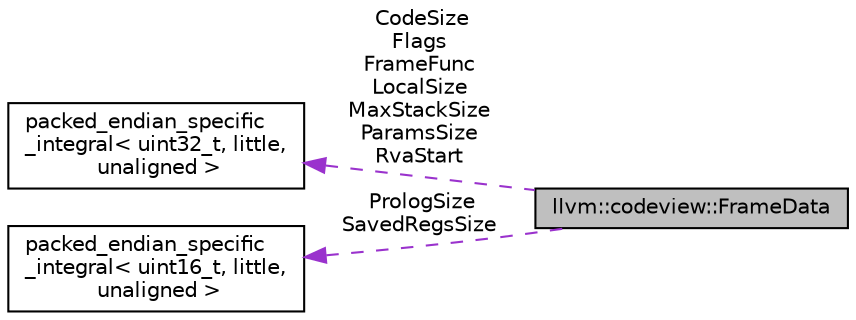 digraph "llvm::codeview::FrameData"
{
 // LATEX_PDF_SIZE
  bgcolor="transparent";
  edge [fontname="Helvetica",fontsize="10",labelfontname="Helvetica",labelfontsize="10"];
  node [fontname="Helvetica",fontsize="10",shape="box"];
  rankdir="LR";
  Node1 [label="llvm::codeview::FrameData",height=0.2,width=0.4,color="black", fillcolor="grey75", style="filled", fontcolor="black",tooltip="Data in the SUBSEC_FRAMEDATA subection."];
  Node2 -> Node1 [dir="back",color="darkorchid3",fontsize="10",style="dashed",label=" CodeSize\nFlags\nFrameFunc\nLocalSize\nMaxStackSize\nParamsSize\nRvaStart" ,fontname="Helvetica"];
  Node2 [label="packed_endian_specific\l_integral\< uint32_t, little,\l unaligned \>",height=0.2,width=0.4,color="black",tooltip=" "];
  Node3 -> Node1 [dir="back",color="darkorchid3",fontsize="10",style="dashed",label=" PrologSize\nSavedRegsSize" ,fontname="Helvetica"];
  Node3 [label="packed_endian_specific\l_integral\< uint16_t, little,\l unaligned \>",height=0.2,width=0.4,color="black",tooltip=" "];
}
